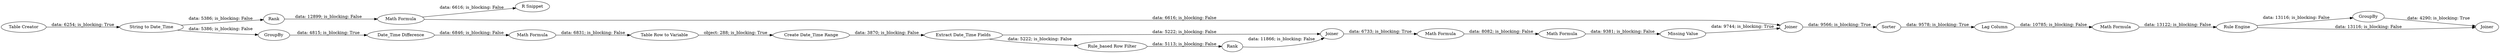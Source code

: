 digraph {
	"6744393572552877062_2119" [label="Lag Column"]
	"-4023544921779070836_2099" [label=Rank]
	"6744393572552877062_2174" [label="R Snippet"]
	"6744393572552877062_1" [label="Table Creator"]
	"-4023544921779070836_2098" [label="Math Formula"]
	"-4023544921779070836_2071" [label="Extract Date_Time Fields"]
	"6744393572552877062_2123" [label="Math Formula"]
	"6744393572552877062_2100" [label=GroupBy]
	"6744393572552877062_2122" [label=Rank]
	"-4023544921779070836_2061" [label="Create Date_Time Range"]
	"6744393572552877062_2109" [label=Sorter]
	"6744393572552877062_2120" [label="Math Formula"]
	"-4023544921779070836_293" [label="Table Row to Variable"]
	"6744393572552877062_290" [label="String to Date_Time"]
	"6744393572552877062_2080" [label=Joiner]
	"-4023544921779070836_2093" [label=Joiner]
	"-4023544921779070836_291" [label=GroupBy]
	"-4023544921779070836_2096" [label="Missing Value"]
	"-4023544921779070836_2069" [label="Math Formula"]
	"-4023544921779070836_2100" [label="Rule_based Row Filter"]
	"6744393572552877062_2111" [label=Joiner]
	"6744393572552877062_2121" [label="Rule Engine"]
	"-4023544921779070836_2097" [label="Math Formula"]
	"-4023544921779070836_2068" [label="Date_Time Difference"]
	"6744393572552877062_2122" -> "6744393572552877062_2123" [label="data: 12899; is_blocking: False"]
	"6744393572552877062_2100" -> "6744393572552877062_2111" [label="data: 4290; is_blocking: True"]
	"-4023544921779070836_2096" -> "6744393572552877062_2080" [label="data: 9744; is_blocking: True"]
	"-4023544921779070836_2098" -> "-4023544921779070836_2096" [label="data: 9381; is_blocking: False"]
	"-4023544921779070836_2100" -> "-4023544921779070836_2099" [label="data: 5113; is_blocking: False"]
	"6744393572552877062_2123" -> "6744393572552877062_2174" [label="data: 6616; is_blocking: False"]
	"6744393572552877062_2121" -> "6744393572552877062_2100" [label="data: 13116; is_blocking: False"]
	"6744393572552877062_2121" -> "6744393572552877062_2111" [label="data: 13116; is_blocking: False"]
	"6744393572552877062_2119" -> "6744393572552877062_2120" [label="data: 10785; is_blocking: False"]
	"6744393572552877062_290" -> "-4023544921779070836_291" [label="data: 5386; is_blocking: False"]
	"-4023544921779070836_291" -> "-4023544921779070836_2068" [label="data: 4815; is_blocking: True"]
	"-4023544921779070836_2099" -> "-4023544921779070836_2093" [label="data: 11866; is_blocking: False"]
	"-4023544921779070836_2069" -> "-4023544921779070836_293" [label="data: 6831; is_blocking: False"]
	"-4023544921779070836_293" -> "-4023544921779070836_2061" [label="object: 288; is_blocking: True"]
	"6744393572552877062_2123" -> "6744393572552877062_2080" [label="data: 6616; is_blocking: False"]
	"6744393572552877062_1" -> "6744393572552877062_290" [label="data: 6254; is_blocking: True"]
	"-4023544921779070836_2061" -> "-4023544921779070836_2071" [label="data: 3870; is_blocking: False"]
	"-4023544921779070836_2097" -> "-4023544921779070836_2098" [label="data: 8082; is_blocking: False"]
	"6744393572552877062_290" -> "6744393572552877062_2122" [label="data: 5386; is_blocking: False"]
	"6744393572552877062_2120" -> "6744393572552877062_2121" [label="data: 13122; is_blocking: False"]
	"-4023544921779070836_2093" -> "-4023544921779070836_2097" [label="data: 6733; is_blocking: True"]
	"6744393572552877062_2109" -> "6744393572552877062_2119" [label="data: 9578; is_blocking: True"]
	"-4023544921779070836_2071" -> "-4023544921779070836_2100" [label="data: 5222; is_blocking: False"]
	"-4023544921779070836_2071" -> "-4023544921779070836_2093" [label="data: 5222; is_blocking: False"]
	"-4023544921779070836_2068" -> "-4023544921779070836_2069" [label="data: 6846; is_blocking: False"]
	"6744393572552877062_2080" -> "6744393572552877062_2109" [label="data: 9566; is_blocking: True"]
	rankdir=LR
}
